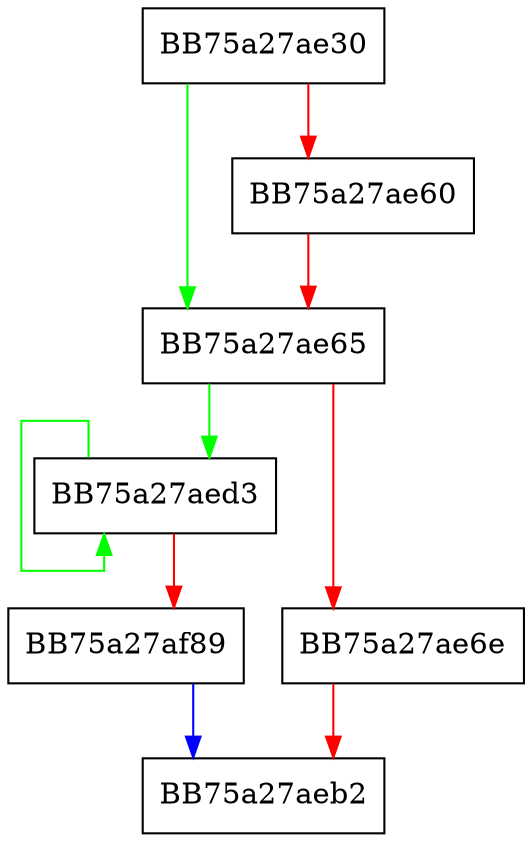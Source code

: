 digraph ReadSQLite {
  node [shape="box"];
  graph [splines=ortho];
  BB75a27ae30 -> BB75a27ae65 [color="green"];
  BB75a27ae30 -> BB75a27ae60 [color="red"];
  BB75a27ae60 -> BB75a27ae65 [color="red"];
  BB75a27ae65 -> BB75a27aed3 [color="green"];
  BB75a27ae65 -> BB75a27ae6e [color="red"];
  BB75a27ae6e -> BB75a27aeb2 [color="red"];
  BB75a27aed3 -> BB75a27aed3 [color="green"];
  BB75a27aed3 -> BB75a27af89 [color="red"];
  BB75a27af89 -> BB75a27aeb2 [color="blue"];
}